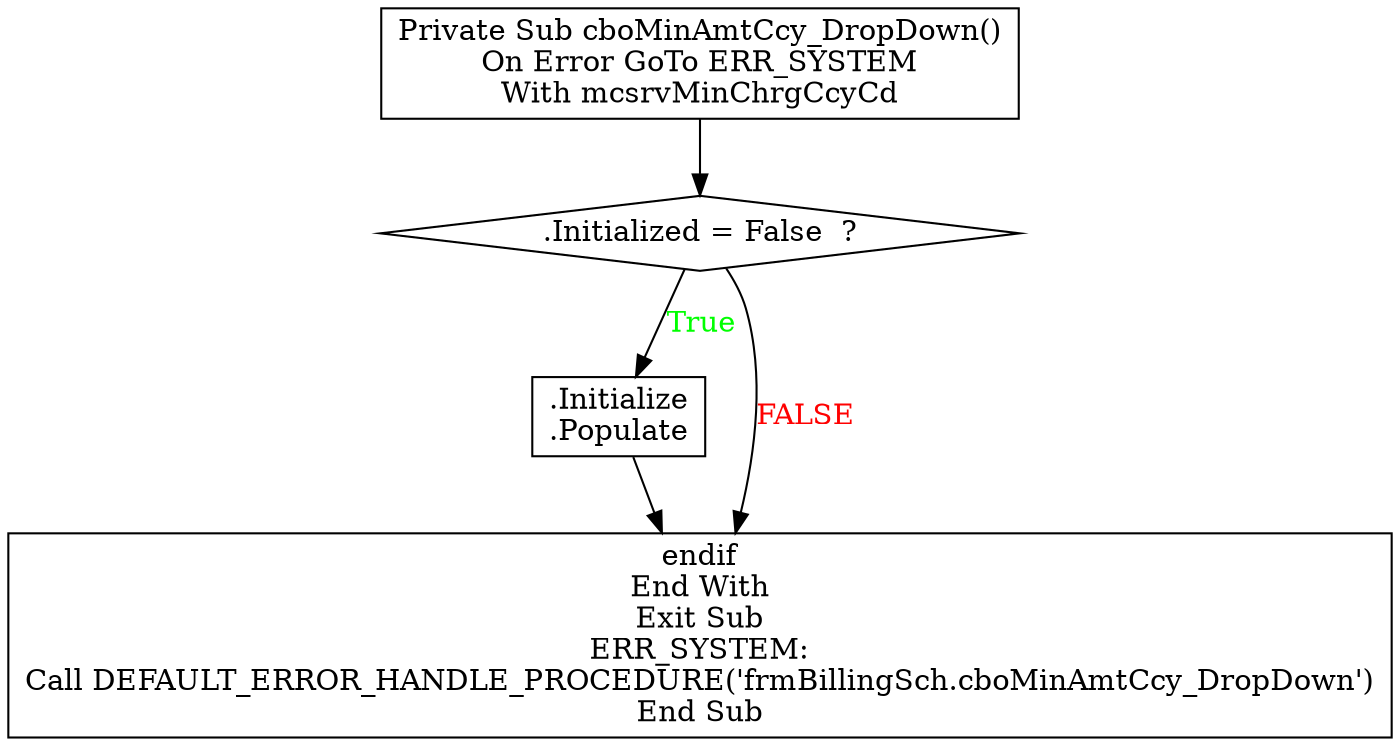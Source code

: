 digraph G{
Node_1 [ label ="Private Sub cboMinAmtCcy_DropDown()\nOn Error GoTo ERR_SYSTEM\nWith mcsrvMinChrgCcyCd",shape="box"];
Node_2 [ label =".Initialized = False  ?",shape="diamond"];
Node_3 [ label =".Initialize\n.Populate",shape="box"];
Node_4 [ label ="endif\nEnd With\nExit Sub\nERR_SYSTEM:\nCall DEFAULT_ERROR_HANDLE_PROCEDURE('frmBillingSch.cboMinAmtCcy_DropDown')\nEnd Sub",shape="box"];
Node_2 -> Node_3 [label="True",fontcolor="GREEN"];
Node_1 -> Node_2;
Node_2 -> Node_4 [label="FALSE",fontcolor="RED"];
Node_3 -> Node_4;
}
